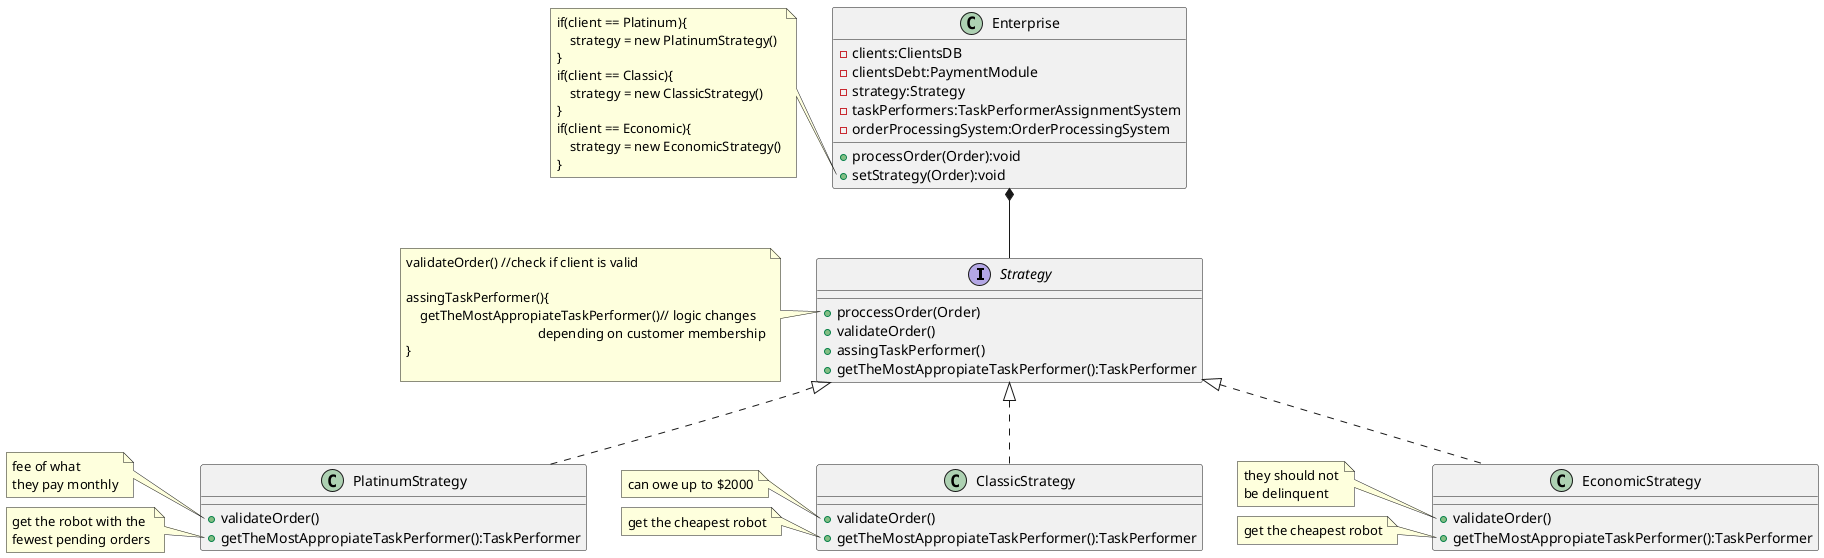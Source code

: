 @startuml
'https://plantuml.com/class-diagram

interface Strategy{
    + proccessOrder(Order)
    + validateOrder()
    + assingTaskPerformer()
    + getTheMostAppropiateTaskPerformer():TaskPerformer
}

note left of Strategy::proccessOrder
validateOrder() //check if client is valid

assingTaskPerformer(){
    getTheMostAppropiateTaskPerformer()// logic changes
                                       depending on customer membership
}
'Los Economic no deben estar morosos,

end note

class PlatinumStrategy implements Strategy{
 + validateOrder()
 + getTheMostAppropiateTaskPerformer():TaskPerformer
'get the robot with the fewest pending orders

}

note left of PlatinumStrategy::validateOrder
fee of what
they pay monthly
end note
note left of PlatinumStrategy::getTheMostAppropiateTaskPerformer
get the robot with the
fewest pending orders
end note

class ClassicStrategy implements Strategy{
 + validateOrder()
 + getTheMostAppropiateTaskPerformer():TaskPerformer

}
note left of ClassicStrategy::validateOrder
can owe up to $2000
end note
note left of ClassicStrategy::getTheMostAppropiateTaskPerformer
get the cheapest robot
end note


class EconomicStrategy implements Strategy{
 + validateOrder()
 + getTheMostAppropiateTaskPerformer():TaskPerformer

}
note left of EconomicStrategy::validateOrder
they should not
be delinquent
end note
note left of EconomicStrategy::getTheMostAppropiateTaskPerformer
get the cheapest robot
end note







class Enterprise {

    - clients:ClientsDB
    - clientsDebt:PaymentModule
    - strategy:Strategy
    - taskPerformers:TaskPerformerAssignmentSystem
    - orderProcessingSystem:OrderProcessingSystem
    + processOrder(Order):void
    + setStrategy(Order):void
}
note left of Enterprise::setStrategy
if(client == Platinum){
    strategy = new PlatinumStrategy()
}
if(client == Classic){
    strategy = new ClassicStrategy()
}
if(client == Economic){
    strategy = new EconomicStrategy()
}
end note

Enterprise *-- Strategy


@enduml